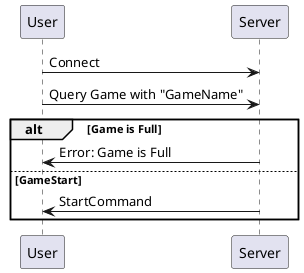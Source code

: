 @startuml
'https://plantuml.com/sequence-diagram


User -> Server : Connect
User -> Server : Query Game with "GameName"

alt Game is Full
    User <- Server : Error: Game is Full
else GameStart
    Server -> User : StartCommand
end

@enduml